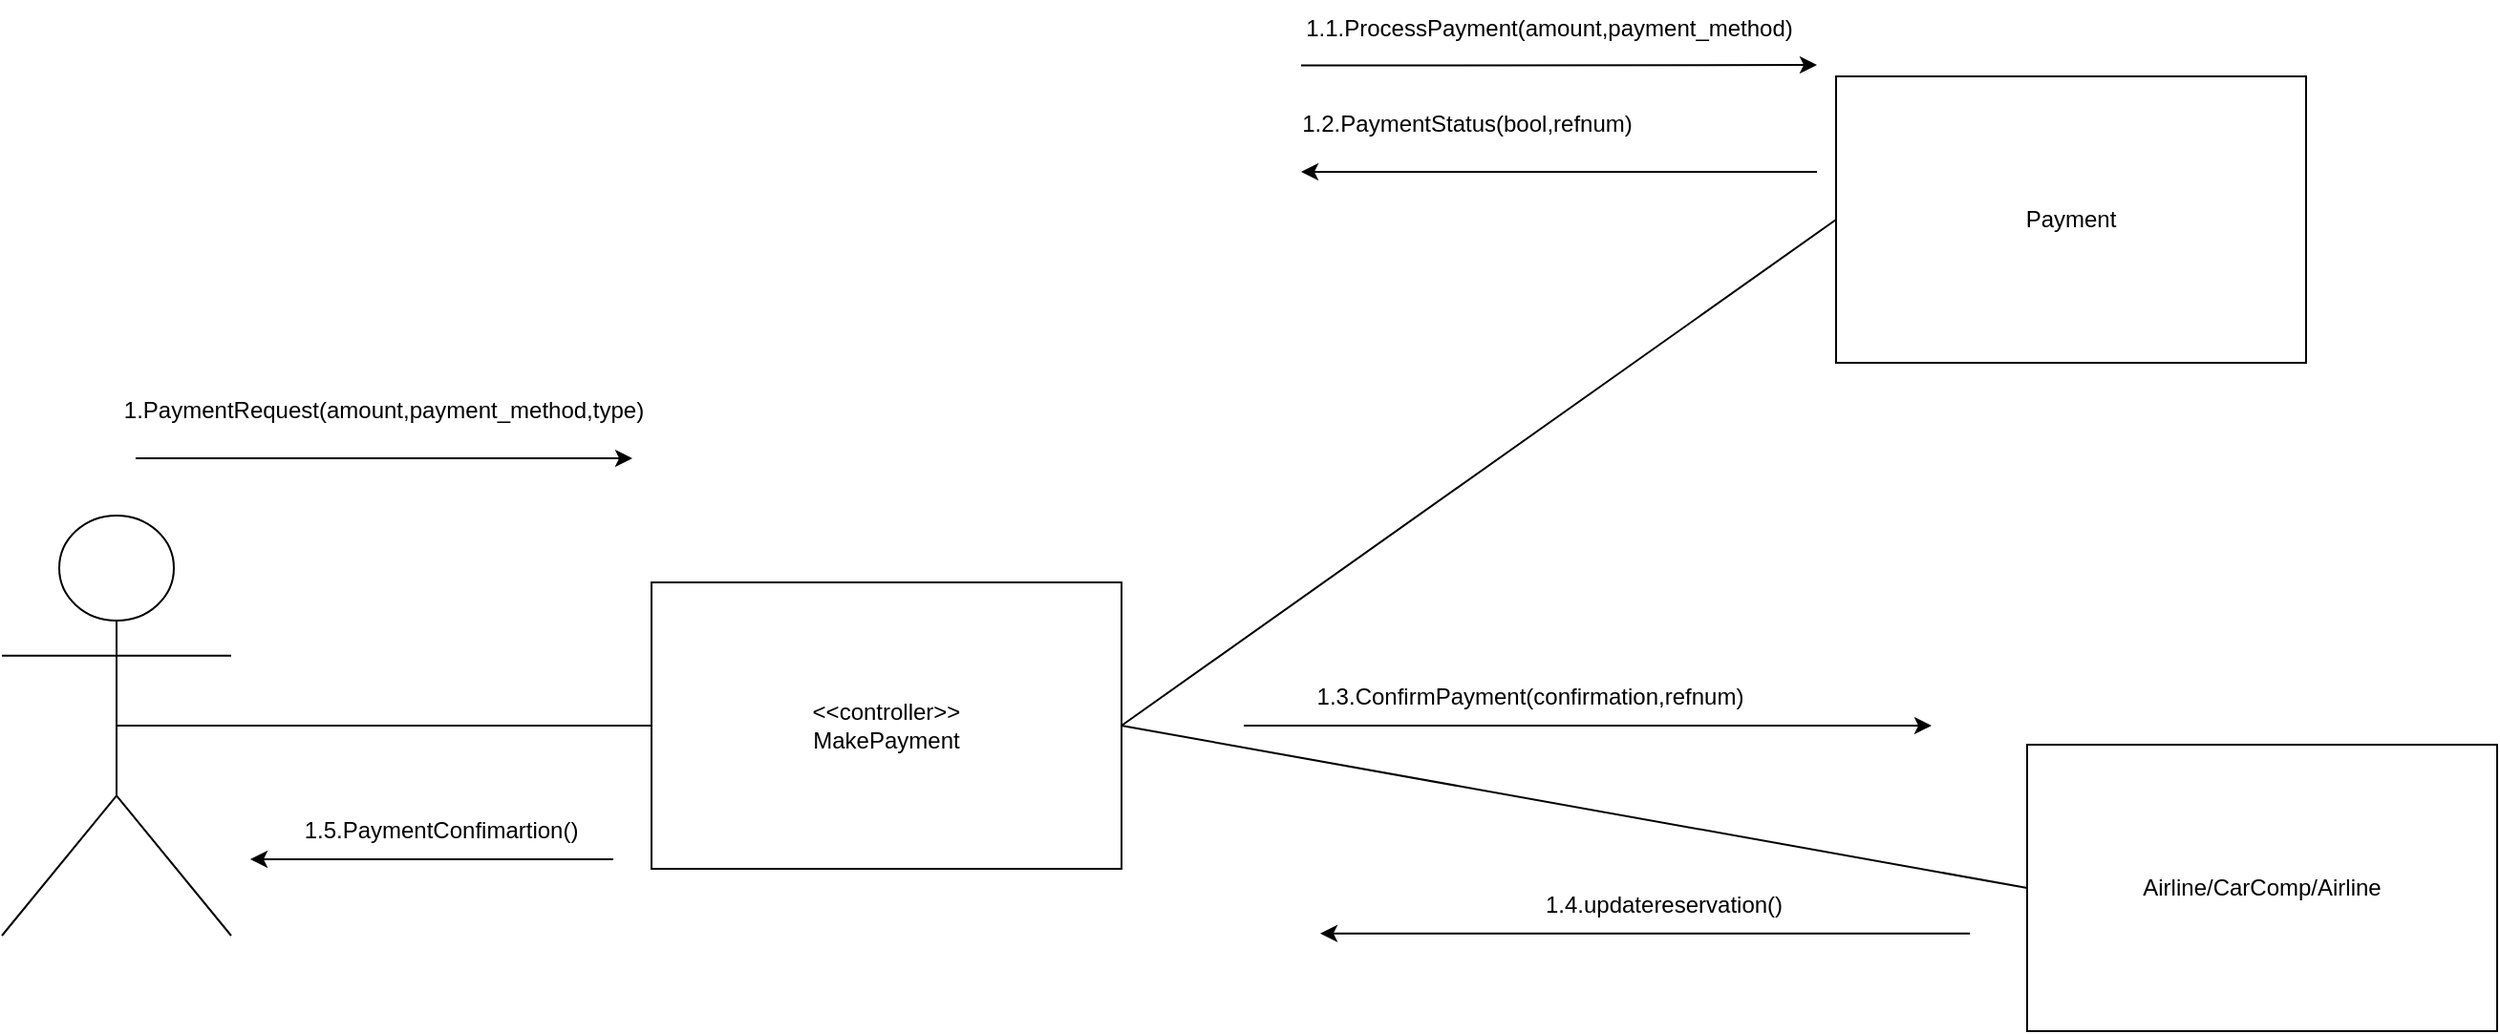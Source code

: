 <mxfile version="26.0.4">
  <diagram name="Page-1" id="8hGn9MpdZpZOtTY0MCFd">
    <mxGraphModel dx="1122" dy="1809" grid="1" gridSize="10" guides="1" tooltips="1" connect="1" arrows="1" fold="1" page="1" pageScale="1" pageWidth="827" pageHeight="1169" math="0" shadow="0">
      <root>
        <mxCell id="0" />
        <mxCell id="1" parent="0" />
        <mxCell id="kdzbjwUAarFGx3mEQd5Z-3" value="" style="shape=umlActor;html=1;verticalLabelPosition=bottom;verticalAlign=top;align=center;" parent="1" vertex="1">
          <mxGeometry x="30" y="80" width="120" height="220" as="geometry" />
        </mxCell>
        <mxCell id="kdzbjwUAarFGx3mEQd5Z-4" value="&amp;lt;&amp;lt;controller&amp;gt;&amp;gt;&lt;div&gt;MakePayment&lt;/div&gt;" style="rounded=0;whiteSpace=wrap;html=1;" parent="1" vertex="1">
          <mxGeometry x="370" y="115" width="246" height="150" as="geometry" />
        </mxCell>
        <mxCell id="kdzbjwUAarFGx3mEQd5Z-5" value="Payment" style="rounded=0;whiteSpace=wrap;html=1;" parent="1" vertex="1">
          <mxGeometry x="990" y="-150" width="246" height="150" as="geometry" />
        </mxCell>
        <mxCell id="kdzbjwUAarFGx3mEQd5Z-6" value="Airline/CarComp/Airline" style="rounded=0;whiteSpace=wrap;html=1;" parent="1" vertex="1">
          <mxGeometry x="1090" y="200" width="246" height="150" as="geometry" />
        </mxCell>
        <mxCell id="kdzbjwUAarFGx3mEQd5Z-9" value="" style="endArrow=none;html=1;rounded=0;exitX=0.5;exitY=0.5;exitDx=0;exitDy=0;exitPerimeter=0;entryX=0;entryY=0.5;entryDx=0;entryDy=0;" parent="1" source="kdzbjwUAarFGx3mEQd5Z-3" target="kdzbjwUAarFGx3mEQd5Z-4" edge="1">
          <mxGeometry width="50" height="50" relative="1" as="geometry">
            <mxPoint x="330" y="330" as="sourcePoint" />
            <mxPoint x="380" y="280" as="targetPoint" />
          </mxGeometry>
        </mxCell>
        <mxCell id="kdzbjwUAarFGx3mEQd5Z-10" value="" style="endArrow=none;html=1;rounded=0;exitX=1;exitY=0.5;exitDx=0;exitDy=0;entryX=0;entryY=0.5;entryDx=0;entryDy=0;" parent="1" source="kdzbjwUAarFGx3mEQd5Z-4" target="kdzbjwUAarFGx3mEQd5Z-5" edge="1">
          <mxGeometry width="50" height="50" relative="1" as="geometry">
            <mxPoint x="516" y="190" as="sourcePoint" />
            <mxPoint x="696" y="190" as="targetPoint" />
          </mxGeometry>
        </mxCell>
        <mxCell id="kdzbjwUAarFGx3mEQd5Z-11" value="" style="endArrow=none;html=1;rounded=0;entryX=0;entryY=0.5;entryDx=0;entryDy=0;exitX=1;exitY=0.5;exitDx=0;exitDy=0;" parent="1" source="kdzbjwUAarFGx3mEQd5Z-4" target="kdzbjwUAarFGx3mEQd5Z-6" edge="1">
          <mxGeometry width="50" height="50" relative="1" as="geometry">
            <mxPoint x="70" y="430" as="sourcePoint" />
            <mxPoint x="344" y="520" as="targetPoint" />
          </mxGeometry>
        </mxCell>
        <mxCell id="kdzbjwUAarFGx3mEQd5Z-14" value="" style="endArrow=classic;html=1;rounded=0;" parent="1" edge="1">
          <mxGeometry width="50" height="50" relative="1" as="geometry">
            <mxPoint x="100" y="50" as="sourcePoint" />
            <mxPoint x="360" y="50" as="targetPoint" />
          </mxGeometry>
        </mxCell>
        <mxCell id="kdzbjwUAarFGx3mEQd5Z-15" value="1.PaymentRequest(amount,payment_method,type)" style="text;html=1;align=center;verticalAlign=middle;whiteSpace=wrap;rounded=0;" parent="1" vertex="1">
          <mxGeometry x="200" y="10" width="60" height="30" as="geometry" />
        </mxCell>
        <mxCell id="kdzbjwUAarFGx3mEQd5Z-16" value="1.1.ProcessPayment(amount,payment_method)" style="text;html=1;align=center;verticalAlign=middle;whiteSpace=wrap;rounded=0;" parent="1" vertex="1">
          <mxGeometry x="810" y="-190" width="60" height="30" as="geometry" />
        </mxCell>
        <mxCell id="kdzbjwUAarFGx3mEQd5Z-17" value="" style="endArrow=classic;html=1;rounded=0;" parent="1" edge="1">
          <mxGeometry width="50" height="50" relative="1" as="geometry">
            <mxPoint x="710" y="-155.71" as="sourcePoint" />
            <mxPoint x="980" y="-156" as="targetPoint" />
          </mxGeometry>
        </mxCell>
        <mxCell id="kdzbjwUAarFGx3mEQd5Z-18" value="" style="endArrow=classic;html=1;rounded=0;" parent="1" edge="1">
          <mxGeometry width="50" height="50" relative="1" as="geometry">
            <mxPoint x="980" y="-100" as="sourcePoint" />
            <mxPoint x="710" y="-100" as="targetPoint" />
          </mxGeometry>
        </mxCell>
        <mxCell id="kdzbjwUAarFGx3mEQd5Z-21" value="1.2.PaymentStatus(bool,refnum)" style="text;html=1;align=center;verticalAlign=middle;whiteSpace=wrap;rounded=0;" parent="1" vertex="1">
          <mxGeometry x="767" y="-140" width="60" height="30" as="geometry" />
        </mxCell>
        <mxCell id="kdzbjwUAarFGx3mEQd5Z-22" value="" style="endArrow=classic;html=1;rounded=0;" parent="1" edge="1">
          <mxGeometry width="50" height="50" relative="1" as="geometry">
            <mxPoint x="680" y="190" as="sourcePoint" />
            <mxPoint x="1040" y="190" as="targetPoint" />
          </mxGeometry>
        </mxCell>
        <mxCell id="kdzbjwUAarFGx3mEQd5Z-23" value="1.3.ConfirmPayment(confirmation,refnum)" style="text;html=1;align=center;verticalAlign=middle;whiteSpace=wrap;rounded=0;" parent="1" vertex="1">
          <mxGeometry x="800" y="160" width="60" height="30" as="geometry" />
        </mxCell>
        <mxCell id="kdzbjwUAarFGx3mEQd5Z-24" value="" style="endArrow=classic;html=1;rounded=0;" parent="1" edge="1">
          <mxGeometry width="50" height="50" relative="1" as="geometry">
            <mxPoint x="1060" y="298.82" as="sourcePoint" />
            <mxPoint x="720" y="298.82" as="targetPoint" />
          </mxGeometry>
        </mxCell>
        <mxCell id="kdzbjwUAarFGx3mEQd5Z-25" value="1.4.updatereservation()" style="text;html=1;align=center;verticalAlign=middle;whiteSpace=wrap;rounded=0;" parent="1" vertex="1">
          <mxGeometry x="870" y="268.82" width="60" height="30" as="geometry" />
        </mxCell>
        <mxCell id="kdzbjwUAarFGx3mEQd5Z-26" value="" style="endArrow=classic;html=1;rounded=0;" parent="1" edge="1">
          <mxGeometry width="50" height="50" relative="1" as="geometry">
            <mxPoint x="350" y="260" as="sourcePoint" />
            <mxPoint x="160" y="260" as="targetPoint" />
          </mxGeometry>
        </mxCell>
        <mxCell id="kdzbjwUAarFGx3mEQd5Z-27" value="1.5.PaymentConfimartion()" style="text;html=1;align=center;verticalAlign=middle;whiteSpace=wrap;rounded=0;" parent="1" vertex="1">
          <mxGeometry x="230" y="230" width="60" height="30" as="geometry" />
        </mxCell>
      </root>
    </mxGraphModel>
  </diagram>
</mxfile>
